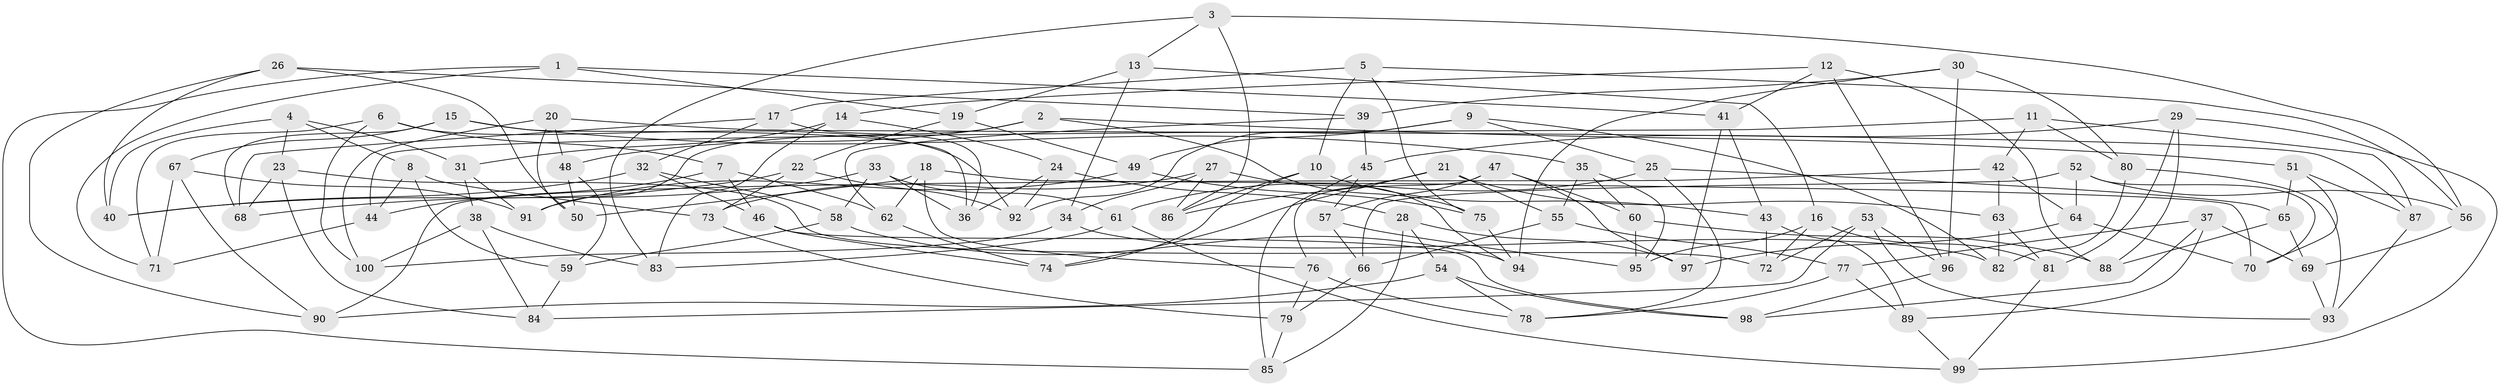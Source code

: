 // Generated by graph-tools (version 1.1) at 2025/57/03/09/25 04:57:10]
// undirected, 100 vertices, 200 edges
graph export_dot {
graph [start="1"]
  node [color=gray90,style=filled];
  1;
  2;
  3;
  4;
  5;
  6;
  7;
  8;
  9;
  10;
  11;
  12;
  13;
  14;
  15;
  16;
  17;
  18;
  19;
  20;
  21;
  22;
  23;
  24;
  25;
  26;
  27;
  28;
  29;
  30;
  31;
  32;
  33;
  34;
  35;
  36;
  37;
  38;
  39;
  40;
  41;
  42;
  43;
  44;
  45;
  46;
  47;
  48;
  49;
  50;
  51;
  52;
  53;
  54;
  55;
  56;
  57;
  58;
  59;
  60;
  61;
  62;
  63;
  64;
  65;
  66;
  67;
  68;
  69;
  70;
  71;
  72;
  73;
  74;
  75;
  76;
  77;
  78;
  79;
  80;
  81;
  82;
  83;
  84;
  85;
  86;
  87;
  88;
  89;
  90;
  91;
  92;
  93;
  94;
  95;
  96;
  97;
  98;
  99;
  100;
  1 -- 71;
  1 -- 85;
  1 -- 41;
  1 -- 19;
  2 -- 91;
  2 -- 48;
  2 -- 75;
  2 -- 51;
  3 -- 56;
  3 -- 83;
  3 -- 86;
  3 -- 13;
  4 -- 23;
  4 -- 8;
  4 -- 31;
  4 -- 40;
  5 -- 17;
  5 -- 10;
  5 -- 56;
  5 -- 75;
  6 -- 71;
  6 -- 7;
  6 -- 92;
  6 -- 100;
  7 -- 44;
  7 -- 62;
  7 -- 46;
  8 -- 44;
  8 -- 59;
  8 -- 73;
  9 -- 92;
  9 -- 25;
  9 -- 82;
  9 -- 49;
  10 -- 86;
  10 -- 74;
  10 -- 43;
  11 -- 80;
  11 -- 44;
  11 -- 87;
  11 -- 42;
  12 -- 88;
  12 -- 14;
  12 -- 41;
  12 -- 96;
  13 -- 34;
  13 -- 19;
  13 -- 16;
  14 -- 24;
  14 -- 83;
  14 -- 31;
  15 -- 35;
  15 -- 36;
  15 -- 68;
  15 -- 67;
  16 -- 95;
  16 -- 81;
  16 -- 72;
  17 -- 68;
  17 -- 36;
  17 -- 32;
  18 -- 70;
  18 -- 50;
  18 -- 62;
  18 -- 76;
  19 -- 49;
  19 -- 22;
  20 -- 100;
  20 -- 50;
  20 -- 87;
  20 -- 48;
  21 -- 74;
  21 -- 55;
  21 -- 63;
  21 -- 86;
  22 -- 73;
  22 -- 40;
  22 -- 92;
  23 -- 72;
  23 -- 68;
  23 -- 84;
  24 -- 28;
  24 -- 36;
  24 -- 92;
  25 -- 61;
  25 -- 65;
  25 -- 78;
  26 -- 50;
  26 -- 40;
  26 -- 90;
  26 -- 39;
  27 -- 34;
  27 -- 86;
  27 -- 73;
  27 -- 94;
  28 -- 54;
  28 -- 97;
  28 -- 85;
  29 -- 99;
  29 -- 88;
  29 -- 45;
  29 -- 81;
  30 -- 94;
  30 -- 39;
  30 -- 80;
  30 -- 96;
  31 -- 91;
  31 -- 38;
  32 -- 40;
  32 -- 58;
  32 -- 46;
  33 -- 61;
  33 -- 36;
  33 -- 58;
  33 -- 68;
  34 -- 100;
  34 -- 82;
  35 -- 95;
  35 -- 60;
  35 -- 55;
  37 -- 98;
  37 -- 69;
  37 -- 89;
  37 -- 77;
  38 -- 83;
  38 -- 100;
  38 -- 84;
  39 -- 45;
  39 -- 62;
  41 -- 43;
  41 -- 97;
  42 -- 63;
  42 -- 64;
  42 -- 90;
  43 -- 72;
  43 -- 89;
  44 -- 71;
  45 -- 57;
  45 -- 85;
  46 -- 98;
  46 -- 74;
  47 -- 60;
  47 -- 76;
  47 -- 57;
  47 -- 97;
  48 -- 50;
  48 -- 59;
  49 -- 91;
  49 -- 75;
  51 -- 70;
  51 -- 87;
  51 -- 65;
  52 -- 56;
  52 -- 70;
  52 -- 64;
  52 -- 66;
  53 -- 96;
  53 -- 93;
  53 -- 84;
  53 -- 72;
  54 -- 98;
  54 -- 90;
  54 -- 78;
  55 -- 77;
  55 -- 66;
  56 -- 69;
  57 -- 95;
  57 -- 66;
  58 -- 59;
  58 -- 94;
  59 -- 84;
  60 -- 95;
  60 -- 88;
  61 -- 83;
  61 -- 99;
  62 -- 74;
  63 -- 82;
  63 -- 81;
  64 -- 97;
  64 -- 70;
  65 -- 69;
  65 -- 88;
  66 -- 79;
  67 -- 71;
  67 -- 91;
  67 -- 90;
  69 -- 93;
  73 -- 79;
  75 -- 94;
  76 -- 79;
  76 -- 78;
  77 -- 89;
  77 -- 78;
  79 -- 85;
  80 -- 82;
  80 -- 93;
  81 -- 99;
  87 -- 93;
  89 -- 99;
  96 -- 98;
}
